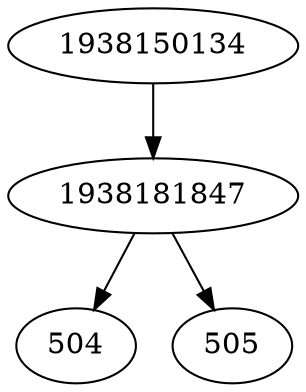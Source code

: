 strict digraph  {
504;
505;
1938150134;
1938181847;
1938150134 -> 1938181847;
1938181847 -> 504;
1938181847 -> 505;
}
